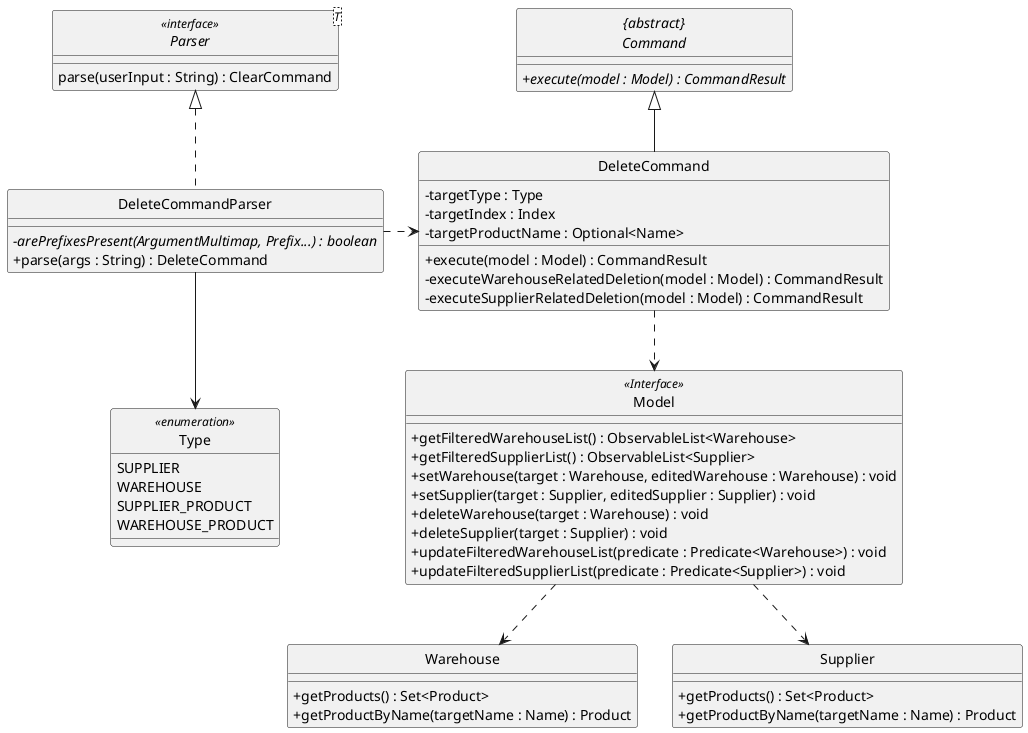 @startuml
skinparam backgroundColor #ffffff
skinparam classAttributeIconSize 0

hide circle

abstract class "{abstract}\nCommand" {
    + {abstract} execute(model : Model) : CommandResult
}

class Model <<Interface>> {
    + getFilteredWarehouseList() : ObservableList<Warehouse>
    + getFilteredSupplierList() : ObservableList<Supplier>
    + setWarehouse(target : Warehouse, editedWarehouse : Warehouse) : void
    + setSupplier(target : Supplier, editedSupplier : Supplier) : void
    + deleteWarehouse(target : Warehouse) : void
    + deleteSupplier(target : Supplier) : void
    + updateFilteredWarehouseList(predicate : Predicate<Warehouse>) : void
    + updateFilteredSupplierList(predicate : Predicate<Supplier>) : void
}

Model ..> Warehouse
Model ..> Supplier

class Warehouse {
    + getProducts() : Set<Product>
    + getProductByName(targetName : Name) : Product
}

class Supplier {
    + getProducts() : Set<Product>
    + getProductByName(targetName : Name) : Product
}

enum Type <<enumeration>> {
    SUPPLIER
    WAREHOUSE
    SUPPLIER_PRODUCT
    WAREHOUSE_PRODUCT
}


class DeleteCommand {
    /' Fields '/
    - targetType : Type
    - targetIndex : Index
    - targetProductName : Optional<Name>

    /' Methods '/
    + execute(model : Model) : CommandResult
    - executeWarehouseRelatedDeletion(model : Model) : CommandResult
    - executeSupplierRelatedDeletion(model : Model) : CommandResult
}

class DeleteCommandParser implements Parser {
    /' Methods '/
    - arePrefixesPresent(ArgumentMultimap, Prefix...) : boolean {abstract}
    + parse(args : String) : DeleteCommand
}

interface Parser<T> <<interface>> {
    parse(userInput : String) : ClearCommand
}

DeleteCommandParser --> Type
DeleteCommand <..left DeleteCommandParser
DeleteCommand ..> Model
DeleteCommand --up|> "{abstract}\nCommand"
@enduml
